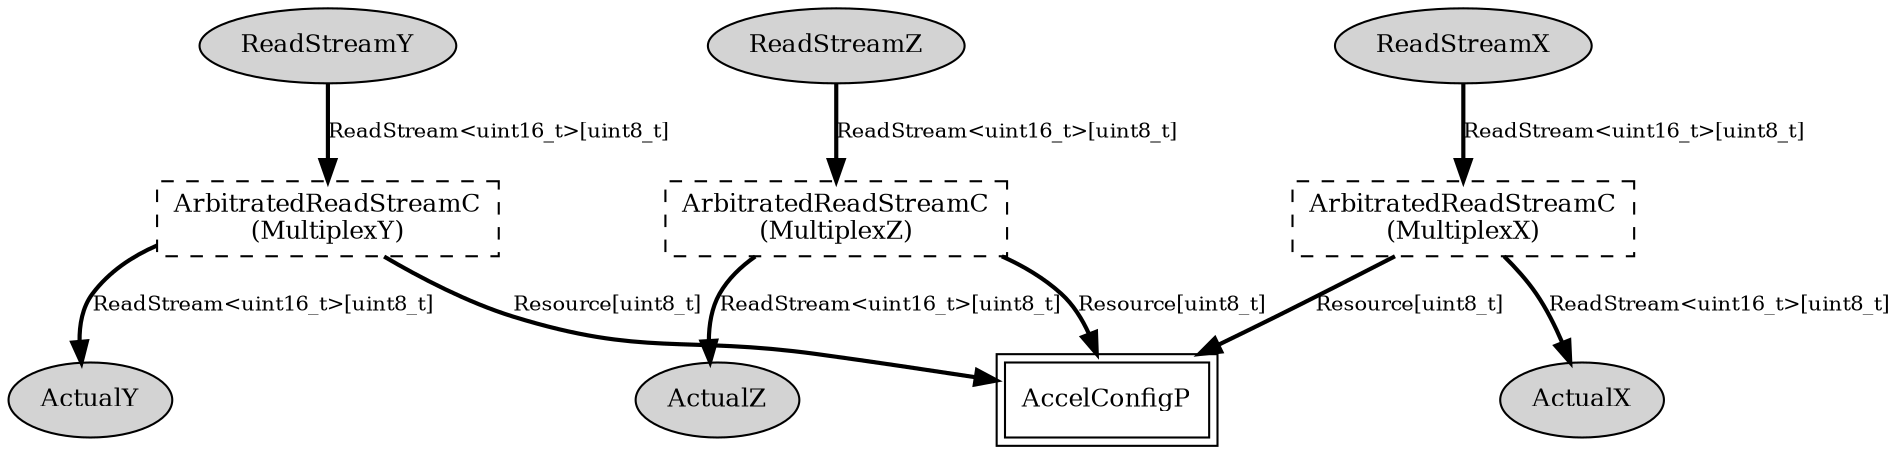 digraph "AccelReadStreamP" {
  n0x2b3678207d08 [shape=ellipse, style=filled, label="ReadStreamY", fontsize=12];
  "AccelReadStreamP.MultiplexY" [fontsize=12, shape=box, style=dashed, label="ArbitratedReadStreamC\n(MultiplexY)", URL="../chtml/tos.system.ArbitratedReadStreamC.html"];
  n0x2b3678203e00 [shape=ellipse, style=filled, label="ReadStreamZ", fontsize=12];
  "AccelReadStreamP.MultiplexZ" [fontsize=12, shape=box, style=dashed, label="ArbitratedReadStreamC\n(MultiplexZ)", URL="../chtml/tos.system.ArbitratedReadStreamC.html"];
  n0x2b367820db70 [shape=ellipse, style=filled, label="ReadStreamX", fontsize=12];
  "AccelReadStreamP.MultiplexX" [fontsize=12, shape=box, style=dashed, label="ArbitratedReadStreamC\n(MultiplexX)", URL="../chtml/tos.system.ArbitratedReadStreamC.html"];
  "AccelReadStreamP.MultiplexX" [fontsize=12, shape=box, style=dashed, label="ArbitratedReadStreamC\n(MultiplexX)", URL="../chtml/tos.system.ArbitratedReadStreamC.html"];
  "AccelConfigP" [fontsize=12, shape=box,peripheries=2, URL="../chtml/AccelConfigP.html"];
  "AccelReadStreamP.MultiplexX" [fontsize=12, shape=box, style=dashed, label="ArbitratedReadStreamC\n(MultiplexX)", URL="../chtml/tos.system.ArbitratedReadStreamC.html"];
  n0x2b36781fe020 [shape=ellipse, style=filled, label="ActualX", fontsize=12];
  "AccelReadStreamP.MultiplexY" [fontsize=12, shape=box, style=dashed, label="ArbitratedReadStreamC\n(MultiplexY)", URL="../chtml/tos.system.ArbitratedReadStreamC.html"];
  "AccelReadStreamP.MultiplexY" [fontsize=12, shape=box, style=dashed, label="ArbitratedReadStreamC\n(MultiplexY)", URL="../chtml/tos.system.ArbitratedReadStreamC.html"];
  n0x2b36781fa1c8 [shape=ellipse, style=filled, label="ActualY", fontsize=12];
  "AccelReadStreamP.MultiplexZ" [fontsize=12, shape=box, style=dashed, label="ArbitratedReadStreamC\n(MultiplexZ)", URL="../chtml/tos.system.ArbitratedReadStreamC.html"];
  "AccelReadStreamP.MultiplexZ" [fontsize=12, shape=box, style=dashed, label="ArbitratedReadStreamC\n(MultiplexZ)", URL="../chtml/tos.system.ArbitratedReadStreamC.html"];
  n0x2b36781f62b0 [shape=ellipse, style=filled, label="ActualZ", fontsize=12];
  "n0x2b3678207d08" -> "AccelReadStreamP.MultiplexY" [label="ReadStream<uint16_t>[uint8_t]", style=bold, URL="../ihtml/tos.interfaces.ReadStream.html", fontsize=10];
  "n0x2b3678203e00" -> "AccelReadStreamP.MultiplexZ" [label="ReadStream<uint16_t>[uint8_t]", style=bold, URL="../ihtml/tos.interfaces.ReadStream.html", fontsize=10];
  "n0x2b367820db70" -> "AccelReadStreamP.MultiplexX" [label="ReadStream<uint16_t>[uint8_t]", style=bold, URL="../ihtml/tos.interfaces.ReadStream.html", fontsize=10];
  "AccelReadStreamP.MultiplexX" -> "AccelConfigP" [label="Resource[uint8_t]", style=bold, URL="../ihtml/tos.interfaces.Resource.html", fontsize=10];
  "AccelReadStreamP.MultiplexX" -> "n0x2b36781fe020" [label="ReadStream<uint16_t>[uint8_t]", style=bold, URL="../ihtml/tos.interfaces.ReadStream.html", fontsize=10];
  "AccelReadStreamP.MultiplexY" -> "AccelConfigP" [label="Resource[uint8_t]", style=bold, URL="../ihtml/tos.interfaces.Resource.html", fontsize=10];
  "AccelReadStreamP.MultiplexY" -> "n0x2b36781fa1c8" [label="ReadStream<uint16_t>[uint8_t]", style=bold, URL="../ihtml/tos.interfaces.ReadStream.html", fontsize=10];
  "AccelReadStreamP.MultiplexZ" -> "AccelConfigP" [label="Resource[uint8_t]", style=bold, URL="../ihtml/tos.interfaces.Resource.html", fontsize=10];
  "AccelReadStreamP.MultiplexZ" -> "n0x2b36781f62b0" [label="ReadStream<uint16_t>[uint8_t]", style=bold, URL="../ihtml/tos.interfaces.ReadStream.html", fontsize=10];
}
